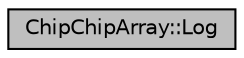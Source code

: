 digraph "ChipChipArray::Log"
{
  edge [fontname="Helvetica",fontsize="10",labelfontname="Helvetica",labelfontsize="10"];
  node [fontname="Helvetica",fontsize="10",shape=record];
  Node1 [label="ChipChipArray::Log",height=0.2,width=0.4,color="black", fillcolor="grey75", style="filled", fontcolor="black"];
}
